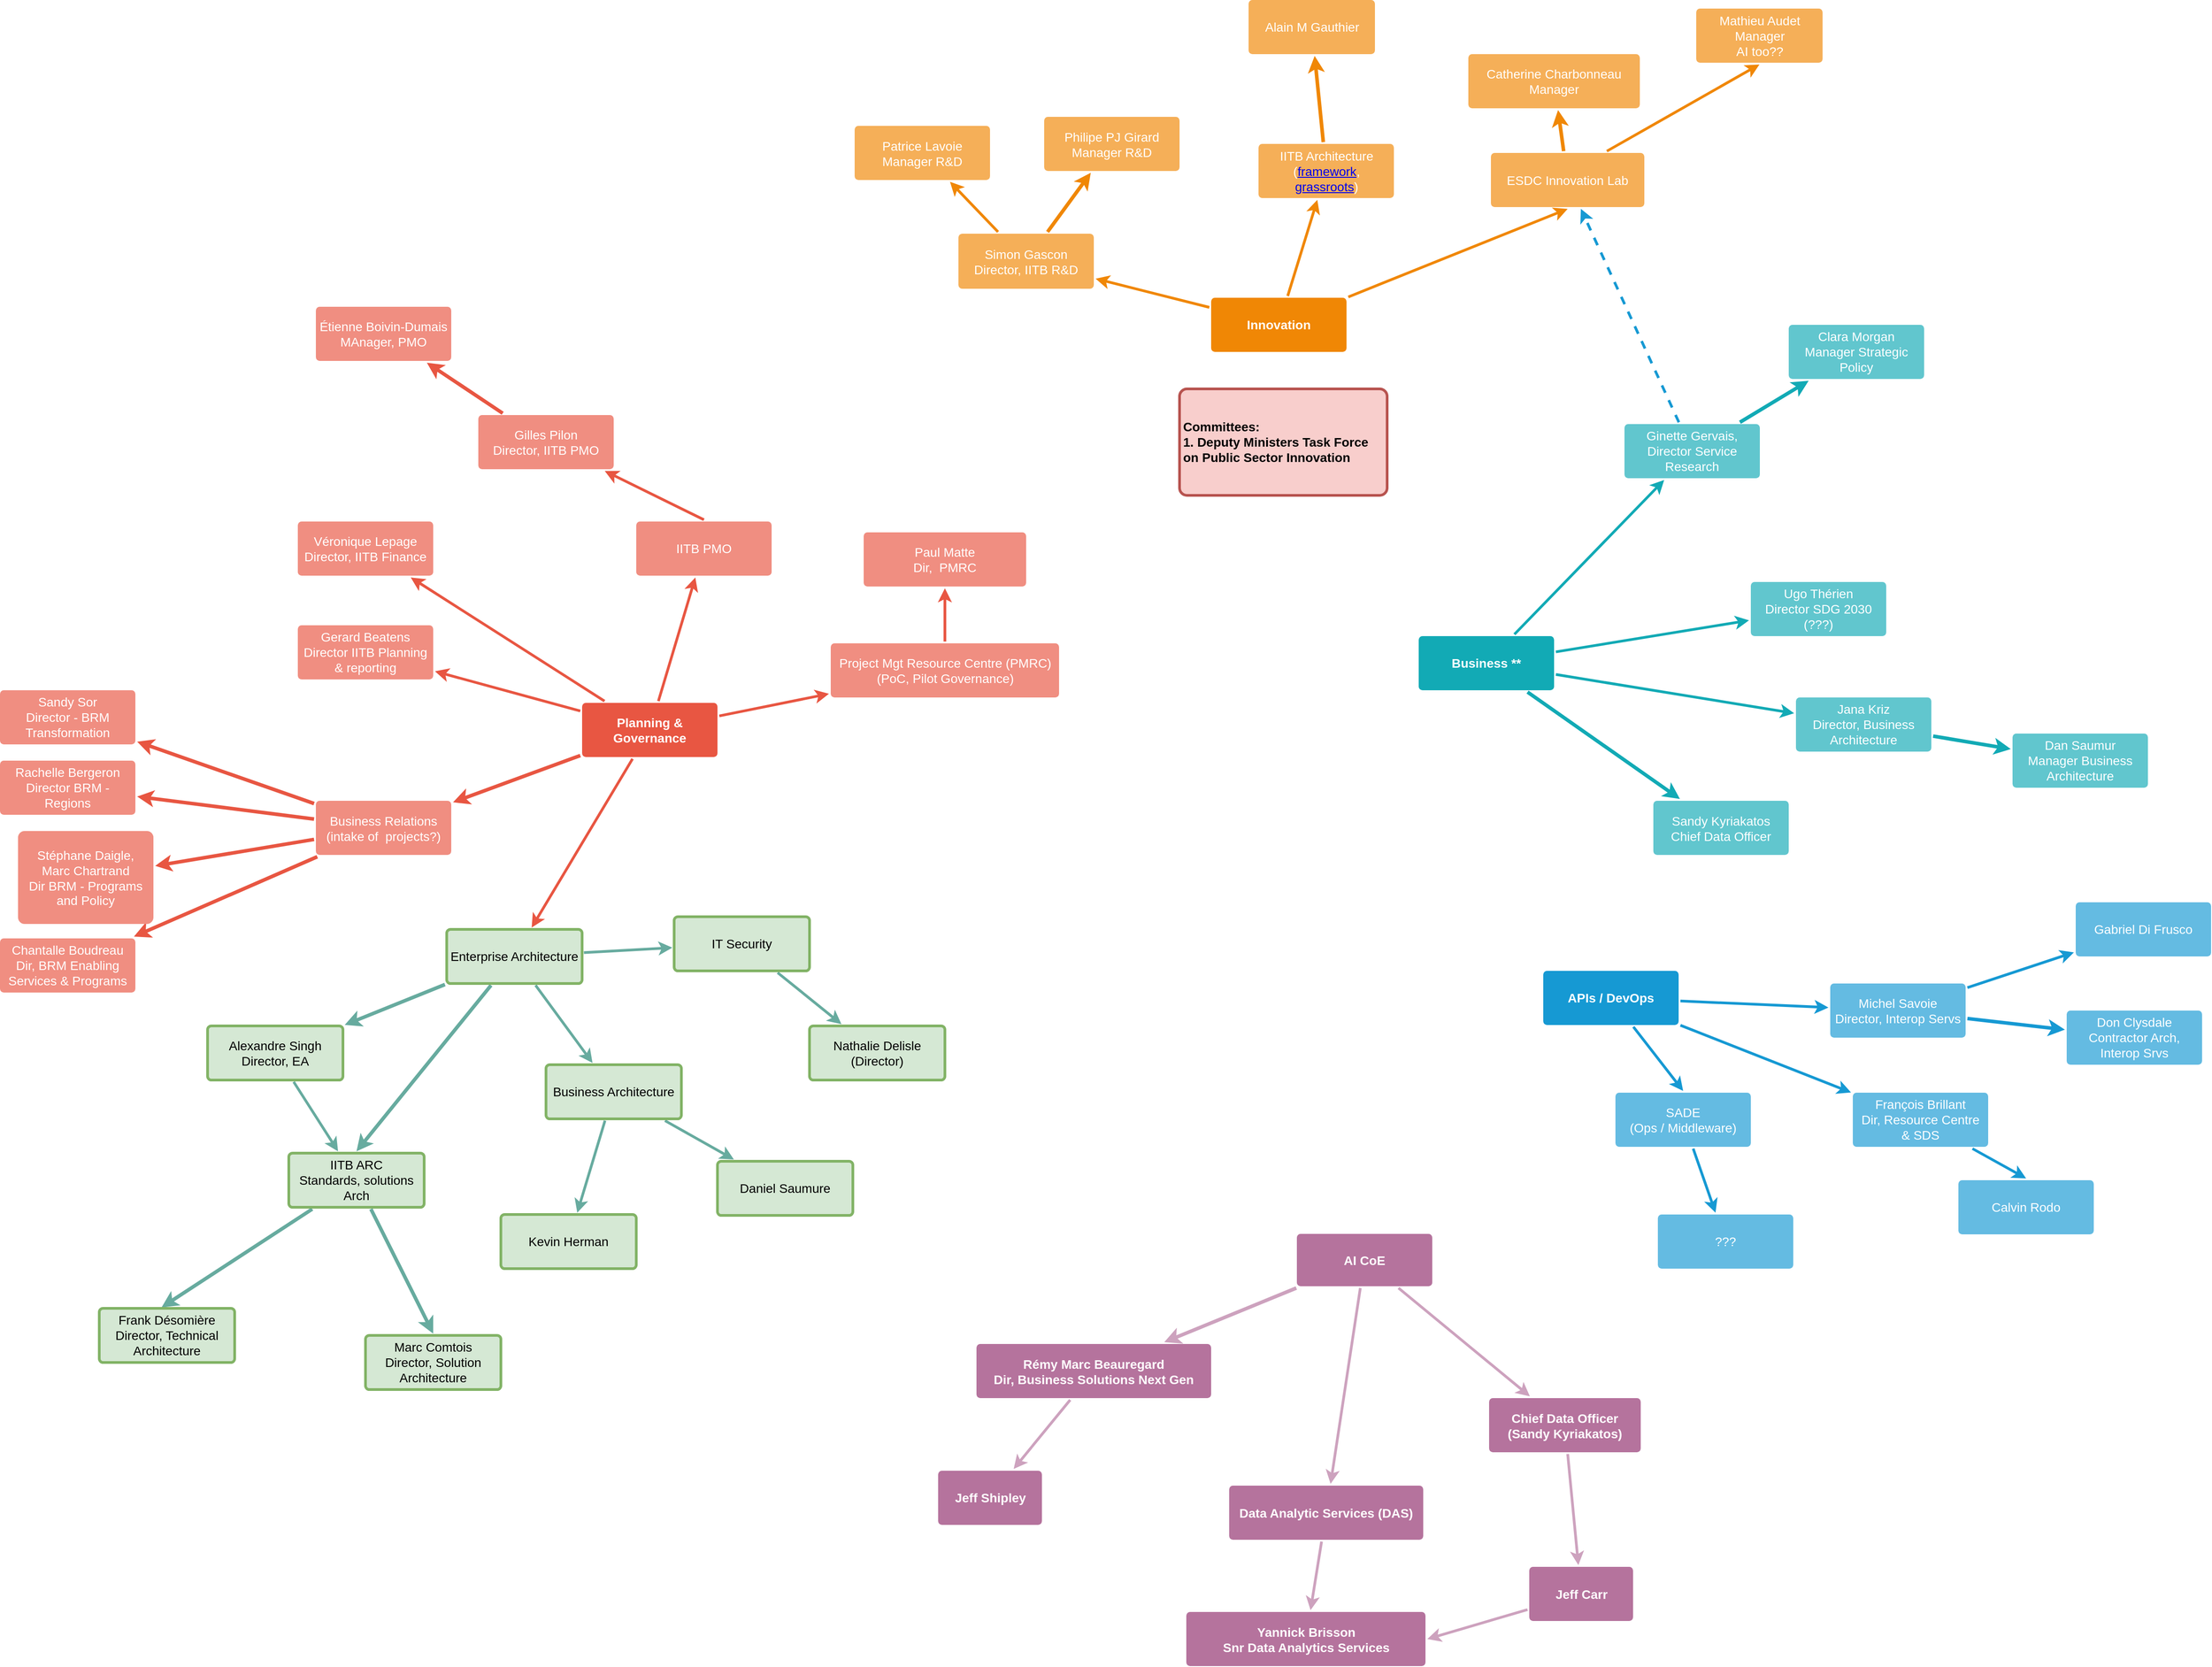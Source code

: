 <mxfile version="10.8.1" type="github"><diagram id="6a731a19-8d31-9384-78a2-239565b7b9f0" name="Page-1"><mxGraphModel dx="3028" dy="1855" grid="1" gridSize="10" guides="1" tooltips="1" connect="1" arrows="1" fold="1" page="1" pageScale="1" pageWidth="1169" pageHeight="827" background="#ffffff" math="0" shadow="0"><root><mxCell id="0"/><mxCell id="1" parent="0"/><mxCell id="1750" value="" style="edgeStyle=none;rounded=1;jumpStyle=none;html=1;shadow=0;labelBackgroundColor=none;startArrow=none;startFill=0;jettySize=auto;orthogonalLoop=1;strokeColor=#E85642;strokeWidth=3;fontFamily=Helvetica;fontSize=14;fontColor=#FFFFFF;spacing=5;fontStyle=1;fillColor=#b0e3e6;exitX=0.5;exitY=0;exitDx=0;exitDy=0;" parent="1" source="Ywu22HkFD4KO8fhUVPIa-1791" target="1756" edge="1"><mxGeometry relative="1" as="geometry"/></mxCell><mxCell id="1751" value="" style="edgeStyle=none;rounded=1;jumpStyle=none;html=1;shadow=0;labelBackgroundColor=none;startArrow=none;startFill=0;jettySize=auto;orthogonalLoop=1;strokeColor=#E85642;strokeWidth=3;fontFamily=Helvetica;fontSize=14;fontColor=#FFFFFF;spacing=5;fontStyle=1;fillColor=#b0e3e6;" parent="1" source="1753" target="1755" edge="1"><mxGeometry relative="1" as="geometry"/></mxCell><mxCell id="1752" value="" style="edgeStyle=none;rounded=1;jumpStyle=none;html=1;shadow=0;labelBackgroundColor=none;startArrow=none;startFill=0;jettySize=auto;orthogonalLoop=1;strokeColor=#E85642;strokeWidth=3;fontFamily=Helvetica;fontSize=14;fontColor=#FFFFFF;spacing=5;fontStyle=1;fillColor=#b0e3e6;" parent="1" source="1753" target="1754" edge="1"><mxGeometry relative="1" as="geometry"/></mxCell><mxCell id="_2URDtE2GPWW0D5AAKXx-1793" style="edgeStyle=none;rounded=0;orthogonalLoop=1;jettySize=auto;html=1;strokeColor=#67AB9F;strokeWidth=4;entryX=0.5;entryY=0;entryDx=0;entryDy=0;" parent="1" source="L5cFKykxqs6UgJR6FkI_-1779" target="_2URDtE2GPWW0D5AAKXx-1791" edge="1"><mxGeometry relative="1" as="geometry"><mxPoint x="134.788" y="585.5" as="targetPoint"/></mxGeometry></mxCell><mxCell id="_2URDtE2GPWW0D5AAKXx-1811" style="edgeStyle=none;rounded=0;orthogonalLoop=1;jettySize=auto;html=1;strokeColor=#E85642;strokeWidth=4;" parent="1" source="1753" target="_2URDtE2GPWW0D5AAKXx-1810" edge="1"><mxGeometry relative="1" as="geometry"/></mxCell><mxCell id="Ywu22HkFD4KO8fhUVPIa-1795" style="edgeStyle=none;rounded=0;orthogonalLoop=1;jettySize=auto;html=1;strokeColor=#E85642;strokeWidth=3;" parent="1" source="1753" target="Ywu22HkFD4KO8fhUVPIa-1794" edge="1"><mxGeometry relative="1" as="geometry"/></mxCell><mxCell id="L5cFKykxqs6UgJR6FkI_-1780" style="rounded=0;orthogonalLoop=1;jettySize=auto;html=1;strokeWidth=3;strokeColor=#E85642;" parent="1" source="1753" target="L5cFKykxqs6UgJR6FkI_-1779" edge="1"><mxGeometry relative="1" as="geometry"/></mxCell><mxCell id="1753" value="Planning &amp;amp; Governance" style="rounded=1;whiteSpace=wrap;html=1;shadow=0;labelBackgroundColor=none;strokeColor=none;strokeWidth=3;fillColor=#e85642;fontFamily=Helvetica;fontSize=14;fontColor=#FFFFFF;align=center;spacing=5;fontStyle=1;arcSize=7;perimeterSpacing=2;" parent="1" vertex="1"><mxGeometry x="-155" y="499" width="150" height="60" as="geometry"/></mxCell><mxCell id="1754" value="&lt;div&gt;Gerard Beatens&lt;/div&gt;&lt;div&gt;Director IITB Planning &amp;amp; reporting&lt;br&gt;&lt;/div&gt;" style="rounded=1;whiteSpace=wrap;html=1;shadow=0;labelBackgroundColor=none;strokeColor=none;strokeWidth=3;fillColor=#f08e81;fontFamily=Helvetica;fontSize=14;fontColor=#FFFFFF;align=center;spacing=5;fontStyle=0;arcSize=7;perimeterSpacing=2;" parent="1" vertex="1"><mxGeometry x="-470" y="413" width="150" height="60" as="geometry"/></mxCell><mxCell id="1755" value="&lt;div&gt;Véronique Lepage&lt;/div&gt;&lt;div&gt;Director, IITB Finance&lt;br&gt;&lt;/div&gt;" style="rounded=1;whiteSpace=wrap;html=1;shadow=0;labelBackgroundColor=none;strokeColor=none;strokeWidth=3;fillColor=#f08e81;fontFamily=Helvetica;fontSize=14;fontColor=#FFFFFF;align=center;spacing=5;fontStyle=0;arcSize=7;perimeterSpacing=2;" parent="1" vertex="1"><mxGeometry x="-470" y="298" width="150" height="60" as="geometry"/></mxCell><mxCell id="_2URDtE2GPWW0D5AAKXx-1803" style="edgeStyle=none;rounded=0;orthogonalLoop=1;jettySize=auto;html=1;strokeColor=#E85642;strokeWidth=4;" parent="1" source="1756" target="_2URDtE2GPWW0D5AAKXx-1802" edge="1"><mxGeometry relative="1" as="geometry"/></mxCell><mxCell id="1756" value="&lt;div&gt;Gilles Pilon&lt;/div&gt;&lt;div&gt;Director, IITB PMO&lt;br&gt;&lt;/div&gt;" style="rounded=1;whiteSpace=wrap;html=1;shadow=0;labelBackgroundColor=none;strokeColor=none;strokeWidth=3;fillColor=#f08e81;fontFamily=Helvetica;fontSize=14;fontColor=#FFFFFF;align=center;spacing=5;fontStyle=0;arcSize=7;perimeterSpacing=2;" parent="1" vertex="1"><mxGeometry x="-270" y="180" width="150" height="60" as="geometry"/></mxCell><mxCell id="1757" value="" style="edgeStyle=none;rounded=0;jumpStyle=none;html=1;shadow=0;labelBackgroundColor=none;startArrow=none;startFill=0;endArrow=classic;endFill=1;jettySize=auto;orthogonalLoop=1;strokeColor=#1699D3;strokeWidth=3;fontFamily=Helvetica;fontSize=14;fontColor=#FFFFFF;spacing=5;" parent="1" source="1760" target="1763" edge="1"><mxGeometry relative="1" as="geometry"/></mxCell><mxCell id="Ywu22HkFD4KO8fhUVPIa-1804" style="edgeStyle=none;rounded=0;orthogonalLoop=1;jettySize=auto;html=1;strokeColor=#1699D3;strokeWidth=3;" parent="1" source="1760" target="Ywu22HkFD4KO8fhUVPIa-1801" edge="1"><mxGeometry relative="1" as="geometry"/></mxCell><mxCell id="Ywu22HkFD4KO8fhUVPIa-1810" style="edgeStyle=none;rounded=0;orthogonalLoop=1;jettySize=auto;html=1;entryX=0.5;entryY=0;entryDx=0;entryDy=0;strokeColor=#1699D3;strokeWidth=3;" parent="1" source="1760" target="Ywu22HkFD4KO8fhUVPIa-1808" edge="1"><mxGeometry relative="1" as="geometry"/></mxCell><mxCell id="1760" value="APIs / DevOps" style="rounded=1;whiteSpace=wrap;html=1;shadow=0;labelBackgroundColor=none;strokeColor=none;strokeWidth=3;fillColor=#1699d3;fontFamily=Helvetica;fontSize=14;fontColor=#FFFFFF;align=center;spacing=5;fontStyle=1;arcSize=7;perimeterSpacing=2;" parent="1" vertex="1"><mxGeometry x="910" y="796" width="150" height="60" as="geometry"/></mxCell><mxCell id="_2URDtE2GPWW0D5AAKXx-1805" style="edgeStyle=none;rounded=0;orthogonalLoop=1;jettySize=auto;html=1;strokeColor=#1699D3;strokeWidth=4;" parent="1" source="1763" target="_2URDtE2GPWW0D5AAKXx-1804" edge="1"><mxGeometry relative="1" as="geometry"/></mxCell><mxCell id="I-2qP1F_82-9WxIjoTik-1785" style="edgeStyle=none;rounded=0;orthogonalLoop=1;jettySize=auto;html=1;strokeColor=#1699D3;strokeWidth=3;" parent="1" source="1763" target="I-2qP1F_82-9WxIjoTik-1784" edge="1"><mxGeometry relative="1" as="geometry"/></mxCell><mxCell id="1763" value="&lt;div&gt;Michel Savoie&lt;/div&gt;&lt;div&gt;Director, Interop Servs&lt;br&gt;&lt;/div&gt;" style="rounded=1;whiteSpace=wrap;html=1;shadow=0;labelBackgroundColor=none;strokeColor=none;strokeWidth=3;fillColor=#64bbe2;fontFamily=Helvetica;fontSize=14;fontColor=#FFFFFF;align=center;spacing=5;arcSize=7;perimeterSpacing=2;" parent="1" vertex="1"><mxGeometry x="1228" y="810" width="150" height="60" as="geometry"/></mxCell><mxCell id="1764" value="Innovation" style="rounded=1;whiteSpace=wrap;html=1;shadow=0;labelBackgroundColor=none;strokeColor=none;strokeWidth=3;fillColor=#F08705;fontFamily=Helvetica;fontSize=14;fontColor=#FFFFFF;align=center;spacing=5;fontStyle=1;arcSize=7;perimeterSpacing=2;" parent="1" vertex="1"><mxGeometry x="542" y="50" width="150" height="60" as="geometry"/></mxCell><mxCell id="_2URDtE2GPWW0D5AAKXx-1790" style="edgeStyle=none;rounded=0;orthogonalLoop=1;jettySize=auto;html=1;strokeColor=#f08705;strokeWidth=4;" parent="1" source="1765" target="_2URDtE2GPWW0D5AAKXx-1789" edge="1"><mxGeometry relative="1" as="geometry"/></mxCell><mxCell id="1765" value="&lt;div&gt;IITB Architecture&lt;/div&gt;&lt;div&gt;(&lt;a href=&quot;http://dialogue/grp/TAWS-ATST/Strategy and Asset Managment Services/Projects/Innovation/Innovation-Creating the Climate v14.pptx&quot;&gt;framework&lt;/a&gt;, &lt;a href=&quot;http://dialogue/grp/TAWS-ATST/Strategy and Asset Managment Services/Projects/Innovation/Grass root innovation program.pptx&quot;&gt;grassroots&lt;/a&gt;)&lt;br&gt;&lt;/div&gt;" style="rounded=1;whiteSpace=wrap;html=1;shadow=0;labelBackgroundColor=none;strokeColor=none;strokeWidth=3;fillColor=#f5af58;fontFamily=Helvetica;fontSize=14;fontColor=#FFFFFF;align=center;spacing=5;arcSize=7;perimeterSpacing=2;" parent="1" vertex="1"><mxGeometry x="594.5" y="-120.5" width="150" height="60" as="geometry"/></mxCell><mxCell id="1766" value="" style="edgeStyle=none;rounded=0;jumpStyle=none;html=1;shadow=0;labelBackgroundColor=none;startArrow=none;startFill=0;endArrow=classic;endFill=1;jettySize=auto;orthogonalLoop=1;strokeColor=#F08705;strokeWidth=3;fontFamily=Helvetica;fontSize=14;fontColor=#FFFFFF;spacing=5;" parent="1" source="1764" target="1765" edge="1"><mxGeometry relative="1" as="geometry"/></mxCell><mxCell id="1767" value="&lt;div&gt;Catherine Charbonneau&lt;/div&gt;&lt;div&gt;Manager&lt;br&gt;&lt;/div&gt;" style="rounded=1;whiteSpace=wrap;html=1;shadow=0;labelBackgroundColor=none;strokeColor=none;strokeWidth=3;fillColor=#f5af58;fontFamily=Helvetica;fontSize=14;fontColor=#FFFFFF;align=center;spacing=5;arcSize=7;perimeterSpacing=2;" parent="1" vertex="1"><mxGeometry x="827" y="-220" width="190" height="60" as="geometry"/></mxCell><mxCell id="1768" value="" style="edgeStyle=none;rounded=0;jumpStyle=none;html=1;shadow=0;labelBackgroundColor=none;startArrow=none;startFill=0;endArrow=classic;endFill=1;jettySize=auto;orthogonalLoop=1;strokeColor=#F08705;strokeWidth=3;fontFamily=Helvetica;fontSize=14;fontColor=#FFFFFF;spacing=5;entryX=0.5;entryY=1;entryDx=0;entryDy=0;" parent="1" source="1764" target="_2URDtE2GPWW0D5AAKXx-1787" edge="1"><mxGeometry relative="1" as="geometry"/></mxCell><mxCell id="_2URDtE2GPWW0D5AAKXx-1783" style="rounded=0;orthogonalLoop=1;jettySize=auto;html=1;fillColor=#ffe6cc;strokeColor=#f08705;strokeWidth=3;" parent="1" source="1769" target="_2URDtE2GPWW0D5AAKXx-1780" edge="1"><mxGeometry relative="1" as="geometry"/></mxCell><mxCell id="_2URDtE2GPWW0D5AAKXx-1784" value="" style="rounded=0;orthogonalLoop=1;jettySize=auto;html=1;strokeWidth=4;strokeColor=#f08705;" parent="1" source="1769" target="_2URDtE2GPWW0D5AAKXx-1781" edge="1"><mxGeometry relative="1" as="geometry"/></mxCell><mxCell id="1769" value="&lt;div&gt;Simon Gascon&lt;/div&gt;&lt;div&gt;Director, IITB R&amp;amp;D&lt;br&gt;&lt;/div&gt;" style="rounded=1;whiteSpace=wrap;html=1;shadow=0;labelBackgroundColor=none;strokeColor=none;strokeWidth=3;fillColor=#f5af58;fontFamily=Helvetica;fontSize=14;fontColor=#FFFFFF;align=center;spacing=5;arcSize=7;perimeterSpacing=2;" parent="1" vertex="1"><mxGeometry x="262" y="-21" width="150" height="61" as="geometry"/></mxCell><mxCell id="1770" value="" style="edgeStyle=none;rounded=0;jumpStyle=none;html=1;shadow=0;labelBackgroundColor=none;startArrow=none;startFill=0;endArrow=classic;endFill=1;jettySize=auto;orthogonalLoop=1;strokeColor=#F08705;strokeWidth=3;fontFamily=Helvetica;fontSize=14;fontColor=#FFFFFF;spacing=5;" parent="1" source="1764" target="1769" edge="1"><mxGeometry relative="1" as="geometry"/></mxCell><mxCell id="_2URDtE2GPWW0D5AAKXx-1809" style="edgeStyle=none;rounded=0;orthogonalLoop=1;jettySize=auto;html=1;strokeColor=#12AAB5;strokeWidth=4;" parent="1" source="1771" target="_2URDtE2GPWW0D5AAKXx-1808" edge="1"><mxGeometry relative="1" as="geometry"/></mxCell><mxCell id="1771" value="Business **" style="rounded=1;whiteSpace=wrap;html=1;shadow=0;labelBackgroundColor=none;strokeColor=none;strokeWidth=3;fillColor=#12aab5;fontFamily=Helvetica;fontSize=14;fontColor=#FFFFFF;align=center;spacing=5;fontStyle=1;arcSize=7;perimeterSpacing=2;" parent="1" vertex="1"><mxGeometry x="772" y="425.0" width="150" height="60" as="geometry"/></mxCell><mxCell id="_2URDtE2GPWW0D5AAKXx-1800" style="edgeStyle=none;rounded=0;orthogonalLoop=1;jettySize=auto;html=1;strokeColor=#12AAB5;strokeWidth=4;" parent="1" source="1774" target="_2URDtE2GPWW0D5AAKXx-1799" edge="1"><mxGeometry relative="1" as="geometry"/></mxCell><mxCell id="1774" value="&lt;div&gt;Jana Kriz&lt;/div&gt;&lt;div&gt;Director, Business Architecture&lt;br&gt;&lt;/div&gt;" style="rounded=1;whiteSpace=wrap;html=1;shadow=0;labelBackgroundColor=none;strokeColor=none;strokeWidth=3;fillColor=#61c6ce;fontFamily=Helvetica;fontSize=14;fontColor=#FFFFFF;align=center;spacing=5;fontStyle=0;arcSize=7;perimeterSpacing=2;" parent="1" vertex="1"><mxGeometry x="1190" y="493" width="150" height="60" as="geometry"/></mxCell><mxCell id="1775" value="" style="edgeStyle=none;rounded=1;jumpStyle=none;html=1;shadow=0;labelBackgroundColor=none;startArrow=none;startFill=0;jettySize=auto;orthogonalLoop=1;strokeColor=#12AAB5;strokeWidth=3;fontFamily=Helvetica;fontSize=14;fontColor=#FFFFFF;spacing=5;fontStyle=1;fillColor=#b0e3e6;" parent="1" source="1771" target="1774" edge="1"><mxGeometry relative="1" as="geometry"/></mxCell><mxCell id="_2URDtE2GPWW0D5AAKXx-1807" style="edgeStyle=none;rounded=0;orthogonalLoop=1;jettySize=auto;html=1;strokeColor=#12AAB5;strokeWidth=4;" parent="1" source="1776" target="_2URDtE2GPWW0D5AAKXx-1806" edge="1"><mxGeometry relative="1" as="geometry"><mxPoint x="1501.667" y="341.667" as="targetPoint"/></mxGeometry></mxCell><mxCell id="I-2qP1F_82-9WxIjoTik-1786" style="edgeStyle=none;rounded=0;orthogonalLoop=1;jettySize=auto;html=1;strokeColor=#1699D3;strokeWidth=3;dashed=1;" parent="1" source="1776" target="_2URDtE2GPWW0D5AAKXx-1787" edge="1"><mxGeometry relative="1" as="geometry"/></mxCell><mxCell id="1776" value="Ginette Gervais, Director Service Research" style="rounded=1;whiteSpace=wrap;html=1;shadow=0;labelBackgroundColor=none;strokeColor=none;strokeWidth=3;fillColor=#61c6ce;fontFamily=Helvetica;fontSize=14;fontColor=#FFFFFF;align=center;spacing=5;fontStyle=0;arcSize=7;perimeterSpacing=2;" parent="1" vertex="1"><mxGeometry x="1000" y="190" width="150" height="60" as="geometry"/></mxCell><mxCell id="1777" value="" style="edgeStyle=none;rounded=1;jumpStyle=none;html=1;shadow=0;labelBackgroundColor=none;startArrow=none;startFill=0;jettySize=auto;orthogonalLoop=1;strokeColor=#12AAB5;strokeWidth=3;fontFamily=Helvetica;fontSize=14;fontColor=#FFFFFF;spacing=5;fontStyle=1;fillColor=#b0e3e6;" parent="1" source="1771" target="1776" edge="1"><mxGeometry relative="1" as="geometry"/></mxCell><mxCell id="1778" value="&lt;div&gt;Ugo Thérien&lt;/div&gt;&lt;div&gt;Director SDG 2030 (???)&lt;br&gt;&lt;/div&gt;" style="rounded=1;whiteSpace=wrap;html=1;shadow=0;labelBackgroundColor=none;strokeColor=none;strokeWidth=3;fillColor=#61c6ce;fontFamily=Helvetica;fontSize=14;fontColor=#FFFFFF;align=center;spacing=5;fontStyle=0;arcSize=7;perimeterSpacing=2;" parent="1" vertex="1"><mxGeometry x="1140" y="365" width="150" height="60" as="geometry"/></mxCell><mxCell id="1779" value="" style="edgeStyle=none;rounded=1;jumpStyle=none;html=1;shadow=0;labelBackgroundColor=none;startArrow=none;startFill=0;jettySize=auto;orthogonalLoop=1;strokeColor=#12AAB5;strokeWidth=3;fontFamily=Helvetica;fontSize=14;fontColor=#FFFFFF;spacing=5;fontStyle=1;fillColor=#b0e3e6;" parent="1" source="1771" target="1778" edge="1"><mxGeometry relative="1" as="geometry"/></mxCell><mxCell id="_2URDtE2GPWW0D5AAKXx-1780" value="&lt;div&gt;Patrice Lavoie&lt;/div&gt;&lt;div&gt;Manager R&amp;amp;D&lt;br&gt;&lt;/div&gt;" style="rounded=1;whiteSpace=wrap;html=1;shadow=0;labelBackgroundColor=none;strokeColor=none;strokeWidth=3;fillColor=#f5af58;fontFamily=Helvetica;fontSize=14;fontColor=#FFFFFF;align=center;spacing=5;arcSize=7;perimeterSpacing=2;" parent="1" vertex="1"><mxGeometry x="147" y="-140.5" width="150" height="60" as="geometry"/></mxCell><mxCell id="_2URDtE2GPWW0D5AAKXx-1781" value="&lt;div&gt;Philipe PJ Girard&lt;/div&gt;&lt;div&gt;Manager R&amp;amp;D&lt;br&gt;&lt;/div&gt;" style="rounded=1;whiteSpace=wrap;html=1;shadow=0;labelBackgroundColor=none;strokeColor=none;strokeWidth=3;fillColor=#f5af58;fontFamily=Helvetica;fontSize=14;fontColor=#FFFFFF;align=center;spacing=5;arcSize=7;perimeterSpacing=2;" parent="1" vertex="1"><mxGeometry x="357" y="-150.5" width="150" height="60" as="geometry"/></mxCell><mxCell id="_2URDtE2GPWW0D5AAKXx-1785" value="&lt;div&gt;Mathieu Audet&lt;/div&gt;&lt;div&gt;Manager&lt;/div&gt;&lt;div&gt;AI too??&lt;br&gt;&lt;/div&gt;" style="rounded=1;whiteSpace=wrap;html=1;shadow=0;labelBackgroundColor=none;strokeColor=none;strokeWidth=3;fillColor=#f5af58;fontFamily=Helvetica;fontSize=14;fontColor=#FFFFFF;align=center;spacing=5;arcSize=7;perimeterSpacing=2;" parent="1" vertex="1"><mxGeometry x="1079.5" y="-270.5" width="140" height="60" as="geometry"/></mxCell><mxCell id="_2URDtE2GPWW0D5AAKXx-1786" value="" style="edgeStyle=none;rounded=0;jumpStyle=none;html=1;shadow=0;labelBackgroundColor=none;startArrow=none;startFill=0;endArrow=classic;endFill=1;jettySize=auto;orthogonalLoop=1;strokeColor=#F08705;strokeWidth=3;fontFamily=Helvetica;fontSize=14;fontColor=#FFFFFF;spacing=5;entryX=0.5;entryY=1;entryDx=0;entryDy=0;exitX=0.75;exitY=0;exitDx=0;exitDy=0;" parent="1" source="_2URDtE2GPWW0D5AAKXx-1787" target="_2URDtE2GPWW0D5AAKXx-1785" edge="1"><mxGeometry relative="1" as="geometry"><mxPoint x="732.249" y="48" as="sourcePoint"/><mxPoint x="756.751" y="-28.5" as="targetPoint"/></mxGeometry></mxCell><mxCell id="_2URDtE2GPWW0D5AAKXx-1788" style="edgeStyle=none;rounded=0;orthogonalLoop=1;jettySize=auto;html=1;strokeColor=#f08705;strokeWidth=4;" parent="1" source="_2URDtE2GPWW0D5AAKXx-1787" target="1767" edge="1"><mxGeometry relative="1" as="geometry"/></mxCell><mxCell id="_2URDtE2GPWW0D5AAKXx-1787" value="ESDC Innovation Lab" style="rounded=1;whiteSpace=wrap;html=1;shadow=0;labelBackgroundColor=none;strokeColor=none;strokeWidth=3;fillColor=#f5af58;fontFamily=Helvetica;fontSize=14;fontColor=#FFFFFF;align=center;spacing=5;arcSize=7;perimeterSpacing=2;" parent="1" vertex="1"><mxGeometry x="852" y="-110.5" width="170" height="60" as="geometry"/></mxCell><mxCell id="_2URDtE2GPWW0D5AAKXx-1789" value="Alain M Gauthier" style="rounded=1;whiteSpace=wrap;html=1;shadow=0;labelBackgroundColor=none;strokeColor=none;strokeWidth=3;fillColor=#f5af58;fontFamily=Helvetica;fontSize=14;fontColor=#FFFFFF;align=center;spacing=5;arcSize=7;perimeterSpacing=2;" parent="1" vertex="1"><mxGeometry x="583.5" y="-280" width="140" height="60" as="geometry"/></mxCell><mxCell id="_2URDtE2GPWW0D5AAKXx-1794" style="edgeStyle=none;rounded=0;orthogonalLoop=1;jettySize=auto;html=1;entryX=0.461;entryY=0.016;entryDx=0;entryDy=0;entryPerimeter=0;strokeColor=#67AB9F;strokeWidth=4;" parent="1" source="_2URDtE2GPWW0D5AAKXx-1791" target="_2URDtE2GPWW0D5AAKXx-1792" edge="1"><mxGeometry relative="1" as="geometry"><mxPoint x="104.886" y="649.5" as="sourcePoint"/></mxGeometry></mxCell><mxCell id="_2URDtE2GPWW0D5AAKXx-1796" style="edgeStyle=none;rounded=0;orthogonalLoop=1;jettySize=auto;html=1;entryX=0.5;entryY=0;entryDx=0;entryDy=0;strokeColor=#67AB9F;strokeWidth=4;" parent="1" source="_2URDtE2GPWW0D5AAKXx-1791" target="_2URDtE2GPWW0D5AAKXx-1795" edge="1"><mxGeometry relative="1" as="geometry"/></mxCell><mxCell id="_2URDtE2GPWW0D5AAKXx-1798" style="edgeStyle=none;rounded=0;orthogonalLoop=1;jettySize=auto;html=1;strokeColor=#67AB9F;strokeWidth=4;" parent="1" source="L5cFKykxqs6UgJR6FkI_-1779" target="_2URDtE2GPWW0D5AAKXx-1797" edge="1"><mxGeometry relative="1" as="geometry"/></mxCell><mxCell id="_2URDtE2GPWW0D5AAKXx-1791" value="&lt;div&gt;IITB ARC&lt;/div&gt;&lt;div&gt;Standards, solutions Arch&lt;br&gt;&lt;/div&gt;" style="rounded=1;whiteSpace=wrap;html=1;shadow=0;labelBackgroundColor=none;strokeColor=#82b366;strokeWidth=3;fillColor=#d5e8d4;fontFamily=Helvetica;fontSize=14;align=center;spacing=5;fontStyle=0;arcSize=7;perimeterSpacing=2;" parent="1" vertex="1"><mxGeometry x="-480" y="998" width="150" height="60" as="geometry"/></mxCell><mxCell id="_2URDtE2GPWW0D5AAKXx-1792" value="&lt;div&gt;Frank Désomière&lt;/div&gt;&lt;div&gt;Director, Technical Architecture&lt;br&gt;&lt;/div&gt;" style="rounded=1;whiteSpace=wrap;html=1;shadow=0;labelBackgroundColor=none;strokeColor=#82b366;strokeWidth=3;fillColor=#d5e8d4;fontFamily=Helvetica;fontSize=14;align=center;spacing=5;fontStyle=0;arcSize=7;perimeterSpacing=2;" parent="1" vertex="1"><mxGeometry x="-690" y="1170" width="150" height="60" as="geometry"/></mxCell><mxCell id="_2URDtE2GPWW0D5AAKXx-1795" value="&lt;div&gt;Marc Comtois&lt;br&gt;&lt;/div&gt;&lt;div&gt;Director, Solution Architecture&lt;br&gt;&lt;/div&gt;" style="rounded=1;whiteSpace=wrap;html=1;shadow=0;labelBackgroundColor=none;strokeColor=#82b366;strokeWidth=3;fillColor=#d5e8d4;fontFamily=Helvetica;fontSize=14;align=center;spacing=5;fontStyle=0;arcSize=7;perimeterSpacing=2;" parent="1" vertex="1"><mxGeometry x="-395" y="1200" width="150" height="60" as="geometry"/></mxCell><mxCell id="L5cFKykxqs6UgJR6FkI_-1781" style="edgeStyle=none;rounded=0;orthogonalLoop=1;jettySize=auto;html=1;strokeColor=#67AB9F;strokeWidth=3;" parent="1" source="_2URDtE2GPWW0D5AAKXx-1797" target="_2URDtE2GPWW0D5AAKXx-1791" edge="1"><mxGeometry relative="1" as="geometry"/></mxCell><mxCell id="_2URDtE2GPWW0D5AAKXx-1797" value="&lt;div&gt;Alexandre Singh&lt;/div&gt;&lt;div&gt;Director, EA&lt;br&gt;&lt;/div&gt;" style="rounded=1;whiteSpace=wrap;html=1;shadow=0;labelBackgroundColor=none;strokeColor=#82b366;strokeWidth=3;fillColor=#d5e8d4;fontFamily=Helvetica;fontSize=14;align=center;spacing=5;fontStyle=0;arcSize=7;perimeterSpacing=2;" parent="1" vertex="1"><mxGeometry x="-570" y="857" width="150" height="60" as="geometry"/></mxCell><mxCell id="_2URDtE2GPWW0D5AAKXx-1799" value="&lt;div&gt;Dan Saumur&lt;br&gt;&lt;/div&gt;&lt;div&gt;Manager Business Architecture&lt;br&gt;&lt;/div&gt;" style="rounded=1;whiteSpace=wrap;html=1;shadow=0;labelBackgroundColor=none;strokeColor=none;strokeWidth=3;fillColor=#61c6ce;fontFamily=Helvetica;fontSize=14;fontColor=#FFFFFF;align=center;spacing=5;fontStyle=0;arcSize=7;perimeterSpacing=2;" parent="1" vertex="1"><mxGeometry x="1430" y="533" width="150" height="60" as="geometry"/></mxCell><mxCell id="_2URDtE2GPWW0D5AAKXx-1802" value="&lt;div&gt;Étienne Boivin-Dumais&lt;/div&gt;&lt;div&gt;MAnager, PMO&lt;br&gt;&lt;/div&gt;" style="rounded=1;whiteSpace=wrap;html=1;shadow=0;labelBackgroundColor=none;strokeColor=none;strokeWidth=3;fillColor=#f08e81;fontFamily=Helvetica;fontSize=14;fontColor=#FFFFFF;align=center;spacing=5;fontStyle=0;arcSize=7;perimeterSpacing=2;" parent="1" vertex="1"><mxGeometry x="-450" y="60" width="150" height="60" as="geometry"/></mxCell><mxCell id="_2URDtE2GPWW0D5AAKXx-1804" value="&lt;div&gt;Don Clysdale&lt;/div&gt;&lt;div&gt;Contractor Arch, Interop Srvs&lt;br&gt;&lt;/div&gt;" style="rounded=1;whiteSpace=wrap;html=1;shadow=0;labelBackgroundColor=none;strokeColor=none;strokeWidth=3;fillColor=#64bbe2;fontFamily=Helvetica;fontSize=14;fontColor=#FFFFFF;align=center;spacing=5;arcSize=7;perimeterSpacing=2;" parent="1" vertex="1"><mxGeometry x="1490" y="840" width="150" height="60" as="geometry"/></mxCell><mxCell id="_2URDtE2GPWW0D5AAKXx-1806" value="&lt;div&gt;Clara Morgan&lt;/div&gt;&lt;div&gt;Manager Strategic Policy&lt;br&gt;&lt;/div&gt;" style="rounded=1;whiteSpace=wrap;html=1;shadow=0;labelBackgroundColor=none;strokeColor=none;strokeWidth=3;fillColor=#61c6ce;fontFamily=Helvetica;fontSize=14;fontColor=#FFFFFF;align=center;spacing=5;fontStyle=0;arcSize=7;perimeterSpacing=2;" parent="1" vertex="1"><mxGeometry x="1182" y="80" width="150" height="60" as="geometry"/></mxCell><mxCell id="_2URDtE2GPWW0D5AAKXx-1808" value="&lt;div&gt;Sandy Kyriakatos&lt;/div&gt;&lt;div&gt;Chief Data Officer&lt;br&gt;&lt;/div&gt;" style="rounded=1;whiteSpace=wrap;html=1;shadow=0;labelBackgroundColor=none;strokeColor=none;strokeWidth=3;fillColor=#61c6ce;fontFamily=Helvetica;fontSize=14;fontColor=#FFFFFF;align=center;spacing=5;fontStyle=0;arcSize=7;perimeterSpacing=2;" parent="1" vertex="1"><mxGeometry x="1032" y="607.5" width="150" height="60" as="geometry"/></mxCell><mxCell id="_2URDtE2GPWW0D5AAKXx-1813" style="edgeStyle=none;rounded=0;orthogonalLoop=1;jettySize=auto;html=1;strokeColor=#E85642;strokeWidth=4;" parent="1" source="_2URDtE2GPWW0D5AAKXx-1810" target="_2URDtE2GPWW0D5AAKXx-1812" edge="1"><mxGeometry relative="1" as="geometry"/></mxCell><mxCell id="_2URDtE2GPWW0D5AAKXx-1815" style="edgeStyle=none;rounded=0;orthogonalLoop=1;jettySize=auto;html=1;strokeColor=#E85642;strokeWidth=4;" parent="1" source="_2URDtE2GPWW0D5AAKXx-1810" target="_2URDtE2GPWW0D5AAKXx-1814" edge="1"><mxGeometry relative="1" as="geometry"/></mxCell><mxCell id="_2URDtE2GPWW0D5AAKXx-1817" style="edgeStyle=none;rounded=0;orthogonalLoop=1;jettySize=auto;html=1;strokeColor=#E85642;strokeWidth=4;" parent="1" source="_2URDtE2GPWW0D5AAKXx-1810" target="_2URDtE2GPWW0D5AAKXx-1816" edge="1"><mxGeometry relative="1" as="geometry"/></mxCell><mxCell id="_2URDtE2GPWW0D5AAKXx-1819" style="edgeStyle=none;rounded=0;orthogonalLoop=1;jettySize=auto;html=1;strokeColor=#E85642;strokeWidth=4;" parent="1" source="_2URDtE2GPWW0D5AAKXx-1810" target="_2URDtE2GPWW0D5AAKXx-1818" edge="1"><mxGeometry relative="1" as="geometry"/></mxCell><mxCell id="_2URDtE2GPWW0D5AAKXx-1810" value="&lt;div&gt;Business Relations&lt;/div&gt;&lt;div&gt;(intake of&amp;nbsp; projects?)&lt;br&gt;&lt;/div&gt;" style="rounded=1;whiteSpace=wrap;html=1;shadow=0;labelBackgroundColor=none;strokeColor=none;strokeWidth=3;fillColor=#f08e81;fontFamily=Helvetica;fontSize=14;fontColor=#FFFFFF;align=center;spacing=5;fontStyle=0;arcSize=7;perimeterSpacing=2;" parent="1" vertex="1"><mxGeometry x="-450" y="607.5" width="150" height="60" as="geometry"/></mxCell><mxCell id="_2URDtE2GPWW0D5AAKXx-1812" value="&lt;div&gt;Sandy Sor&lt;/div&gt;&lt;div&gt;Director - BRM Transformation&lt;br&gt;&lt;/div&gt;" style="rounded=1;whiteSpace=wrap;html=1;shadow=0;labelBackgroundColor=none;strokeColor=none;strokeWidth=3;fillColor=#f08e81;fontFamily=Helvetica;fontSize=14;fontColor=#FFFFFF;align=center;spacing=5;fontStyle=0;arcSize=7;perimeterSpacing=2;" parent="1" vertex="1"><mxGeometry x="-800" y="485" width="150" height="60" as="geometry"/></mxCell><mxCell id="_2URDtE2GPWW0D5AAKXx-1814" value="&lt;div&gt;Rachelle Bergeron&lt;/div&gt;&lt;div&gt;Director BRM - Regions&lt;br&gt;&lt;/div&gt;" style="rounded=1;whiteSpace=wrap;html=1;shadow=0;labelBackgroundColor=none;strokeColor=none;strokeWidth=3;fillColor=#f08e81;fontFamily=Helvetica;fontSize=14;fontColor=#FFFFFF;align=center;spacing=5;fontStyle=0;arcSize=7;perimeterSpacing=2;" parent="1" vertex="1"><mxGeometry x="-800" y="563" width="150" height="60" as="geometry"/></mxCell><mxCell id="_2URDtE2GPWW0D5AAKXx-1816" value="&lt;div&gt;Stéphane Daigle, Marc Chartrand&lt;/div&gt;&lt;div&gt;Dir BRM - Programs and Policy&lt;br&gt;&lt;/div&gt;" style="rounded=1;whiteSpace=wrap;html=1;shadow=0;labelBackgroundColor=none;strokeColor=none;strokeWidth=3;fillColor=#f08e81;fontFamily=Helvetica;fontSize=14;fontColor=#FFFFFF;align=center;spacing=5;fontStyle=0;arcSize=7;perimeterSpacing=2;" parent="1" vertex="1"><mxGeometry x="-780" y="641" width="150" height="103" as="geometry"/></mxCell><mxCell id="_2URDtE2GPWW0D5AAKXx-1818" value="&lt;div&gt;Chantalle Boudreau&lt;/div&gt;&lt;div&gt;Dir, BRM Enabling Services &amp;amp; Programs&lt;br&gt;&lt;/div&gt;" style="rounded=1;whiteSpace=wrap;html=1;shadow=0;labelBackgroundColor=none;strokeColor=none;strokeWidth=3;fillColor=#f08e81;fontFamily=Helvetica;fontSize=14;fontColor=#FFFFFF;align=center;spacing=5;fontStyle=0;arcSize=7;perimeterSpacing=2;" parent="1" vertex="1"><mxGeometry x="-800" y="760" width="150" height="60" as="geometry"/></mxCell><mxCell id="_2URDtE2GPWW0D5AAKXx-1822" style="edgeStyle=none;rounded=0;orthogonalLoop=1;jettySize=auto;html=1;strokeColor=#CDA2BE;strokeWidth=4;" parent="1" source="_2URDtE2GPWW0D5AAKXx-1820" target="_2URDtE2GPWW0D5AAKXx-1821" edge="1"><mxGeometry relative="1" as="geometry"/></mxCell><mxCell id="Ywu22HkFD4KO8fhUVPIa-1780" style="rounded=0;orthogonalLoop=1;jettySize=auto;html=1;strokeColor=#CDA2BE;strokeWidth=3;" parent="1" source="_2URDtE2GPWW0D5AAKXx-1820" target="Ywu22HkFD4KO8fhUVPIa-1779" edge="1"><mxGeometry relative="1" as="geometry"><mxPoint x="907.982" y="1322" as="targetPoint"/></mxGeometry></mxCell><mxCell id="Ywu22HkFD4KO8fhUVPIa-1787" style="edgeStyle=none;rounded=0;orthogonalLoop=1;jettySize=auto;html=1;strokeColor=#CDA2BE;strokeWidth=3;" parent="1" source="_2URDtE2GPWW0D5AAKXx-1820" target="Ywu22HkFD4KO8fhUVPIa-1786" edge="1"><mxGeometry relative="1" as="geometry"/></mxCell><mxCell id="_2URDtE2GPWW0D5AAKXx-1820" value="AI CoE" style="rounded=1;whiteSpace=wrap;html=1;shadow=0;labelBackgroundColor=none;strokeColor=none;strokeWidth=3;fillColor=#B5739D;fontFamily=Helvetica;fontSize=14;fontColor=#FFFFFF;align=center;spacing=5;fontStyle=1;arcSize=7;perimeterSpacing=2;" parent="1" vertex="1"><mxGeometry x="637" y="1087.5" width="150" height="58" as="geometry"/></mxCell><mxCell id="Ywu22HkFD4KO8fhUVPIa-1784" style="edgeStyle=none;rounded=0;orthogonalLoop=1;jettySize=auto;html=1;strokeColor=#CDA2BE;strokeWidth=3;" parent="1" source="_2URDtE2GPWW0D5AAKXx-1821" target="Ywu22HkFD4KO8fhUVPIa-1783" edge="1"><mxGeometry relative="1" as="geometry"/></mxCell><mxCell id="_2URDtE2GPWW0D5AAKXx-1821" value="&lt;div&gt;Rémy Marc Beauregard&lt;/div&gt;&lt;div&gt;Dir, Business Solutions Next Gen&lt;br&gt;&lt;/div&gt;" style="rounded=1;whiteSpace=wrap;html=1;shadow=0;labelBackgroundColor=none;strokeColor=none;strokeWidth=3;fillColor=#B5739D;fontFamily=Helvetica;fontSize=14;fontColor=#FFFFFF;align=center;spacing=5;fontStyle=1;arcSize=7;perimeterSpacing=2;" parent="1" vertex="1"><mxGeometry x="282" y="1209.5" width="260" height="60" as="geometry"/></mxCell><mxCell id="L5cFKykxqs6UgJR6FkI_-1788" style="edgeStyle=none;rounded=0;orthogonalLoop=1;jettySize=auto;html=1;strokeColor=#CDA2BE;strokeWidth=3;" parent="1" source="Ywu22HkFD4KO8fhUVPIa-1779" target="Ywu22HkFD4KO8fhUVPIa-1781" edge="1"><mxGeometry relative="1" as="geometry"/></mxCell><mxCell id="Ywu22HkFD4KO8fhUVPIa-1779" value="&lt;div&gt;Chief Data Officer&lt;/div&gt;&lt;div&gt;(Sandy Kyriakatos)&lt;br&gt;&lt;/div&gt;" style="rounded=1;whiteSpace=wrap;html=1;shadow=0;labelBackgroundColor=none;strokeColor=none;strokeWidth=3;fillColor=#B5739D;fontFamily=Helvetica;fontSize=14;fontColor=#FFFFFF;align=center;spacing=5;fontStyle=1;arcSize=7;perimeterSpacing=2;" parent="1" vertex="1"><mxGeometry x="850" y="1269.5" width="168" height="60" as="geometry"/></mxCell><mxCell id="Ywu22HkFD4KO8fhUVPIa-1789" style="edgeStyle=none;rounded=0;orthogonalLoop=1;jettySize=auto;html=1;entryX=1;entryY=0.5;entryDx=0;entryDy=0;strokeColor=#CDA2BE;strokeWidth=3;" parent="1" source="Ywu22HkFD4KO8fhUVPIa-1781" target="Ywu22HkFD4KO8fhUVPIa-1785" edge="1"><mxGeometry relative="1" as="geometry"/></mxCell><mxCell id="Ywu22HkFD4KO8fhUVPIa-1781" value="Jeff Carr" style="rounded=1;whiteSpace=wrap;html=1;shadow=0;labelBackgroundColor=none;strokeColor=none;strokeWidth=3;fillColor=#B5739D;fontFamily=Helvetica;fontSize=14;fontColor=#FFFFFF;align=center;spacing=5;fontStyle=1;arcSize=7;perimeterSpacing=2;" parent="1" vertex="1"><mxGeometry x="894.5" y="1456.5" width="115" height="60" as="geometry"/></mxCell><mxCell id="Ywu22HkFD4KO8fhUVPIa-1783" value="Jeff Shipley" style="rounded=1;whiteSpace=wrap;html=1;shadow=0;labelBackgroundColor=none;strokeColor=none;strokeWidth=3;fillColor=#B5739D;fontFamily=Helvetica;fontSize=14;fontColor=#FFFFFF;align=center;spacing=5;fontStyle=1;arcSize=7;perimeterSpacing=2;" parent="1" vertex="1"><mxGeometry x="239.5" y="1350" width="115" height="60" as="geometry"/></mxCell><mxCell id="Ywu22HkFD4KO8fhUVPIa-1785" value="&lt;div&gt;Yannick Brisson&lt;/div&gt;&lt;div&gt;Snr Data Analytics Services&lt;br&gt;&lt;/div&gt;" style="rounded=1;whiteSpace=wrap;html=1;shadow=0;labelBackgroundColor=none;strokeColor=none;strokeWidth=3;fillColor=#B5739D;fontFamily=Helvetica;fontSize=14;fontColor=#FFFFFF;align=center;spacing=5;fontStyle=1;arcSize=7;perimeterSpacing=2;" parent="1" vertex="1"><mxGeometry x="514.5" y="1506.5" width="265" height="60" as="geometry"/></mxCell><mxCell id="Ywu22HkFD4KO8fhUVPIa-1788" style="edgeStyle=none;rounded=0;orthogonalLoop=1;jettySize=auto;html=1;strokeColor=#CDA2BE;strokeWidth=3;" parent="1" source="Ywu22HkFD4KO8fhUVPIa-1786" target="Ywu22HkFD4KO8fhUVPIa-1785" edge="1"><mxGeometry relative="1" as="geometry"/></mxCell><mxCell id="Ywu22HkFD4KO8fhUVPIa-1786" value="Data Analytic Services (DAS)" style="rounded=1;whiteSpace=wrap;html=1;shadow=0;labelBackgroundColor=none;strokeColor=none;strokeWidth=3;fillColor=#B5739D;fontFamily=Helvetica;fontSize=14;fontColor=#FFFFFF;align=center;spacing=5;fontStyle=1;arcSize=7;perimeterSpacing=2;" parent="1" vertex="1"><mxGeometry x="562" y="1366.5" width="215" height="60" as="geometry"/></mxCell><mxCell id="Ywu22HkFD4KO8fhUVPIa-1791" value="IITB PMO" style="rounded=1;whiteSpace=wrap;html=1;shadow=0;labelBackgroundColor=none;strokeColor=none;strokeWidth=3;fillColor=#f08e81;fontFamily=Helvetica;fontSize=14;fontColor=#FFFFFF;align=center;spacing=5;fontStyle=0;arcSize=7;perimeterSpacing=2;" parent="1" vertex="1"><mxGeometry x="-95" y="298" width="150" height="60" as="geometry"/></mxCell><mxCell id="Ywu22HkFD4KO8fhUVPIa-1792" value="" style="edgeStyle=none;rounded=1;jumpStyle=none;html=1;shadow=0;labelBackgroundColor=none;startArrow=none;startFill=0;jettySize=auto;orthogonalLoop=1;strokeColor=#E85642;strokeWidth=3;fontFamily=Helvetica;fontSize=14;fontColor=#FFFFFF;spacing=5;fontStyle=1;fillColor=#b0e3e6;" parent="1" source="1753" target="Ywu22HkFD4KO8fhUVPIa-1791" edge="1"><mxGeometry relative="1" as="geometry"><mxPoint x="277.3" y="461" as="sourcePoint"/><mxPoint x="-75.3" y="272.0" as="targetPoint"/></mxGeometry></mxCell><mxCell id="Ywu22HkFD4KO8fhUVPIa-1797" style="edgeStyle=none;rounded=0;orthogonalLoop=1;jettySize=auto;html=1;strokeColor=#E85642;strokeWidth=3;" parent="1" source="Ywu22HkFD4KO8fhUVPIa-1794" target="Ywu22HkFD4KO8fhUVPIa-1796" edge="1"><mxGeometry relative="1" as="geometry"/></mxCell><mxCell id="Ywu22HkFD4KO8fhUVPIa-1794" value="&lt;div&gt;Project Mgt Resource Centre (PMRC)&lt;br&gt;&lt;/div&gt;&lt;div&gt;(PoC, Pilot Governance)&lt;br&gt;&lt;/div&gt;" style="rounded=1;whiteSpace=wrap;html=1;shadow=0;labelBackgroundColor=none;strokeColor=none;strokeWidth=3;fillColor=#f08e81;fontFamily=Helvetica;fontSize=14;fontColor=#FFFFFF;align=center;spacing=5;fontStyle=0;arcSize=7;perimeterSpacing=2;" parent="1" vertex="1"><mxGeometry x="120.5" y="433" width="253" height="60" as="geometry"/></mxCell><mxCell id="Ywu22HkFD4KO8fhUVPIa-1796" value="&lt;div&gt;Paul Matte&lt;/div&gt;&lt;div&gt;Dir,&amp;nbsp; PMRC&lt;br&gt;&lt;/div&gt;" style="rounded=1;whiteSpace=wrap;html=1;shadow=0;labelBackgroundColor=none;strokeColor=none;strokeWidth=3;fillColor=#f08e81;fontFamily=Helvetica;fontSize=14;fontColor=#FFFFFF;align=center;spacing=5;fontStyle=0;arcSize=7;perimeterSpacing=2;" parent="1" vertex="1"><mxGeometry x="157" y="310" width="180" height="60" as="geometry"/></mxCell><mxCell id="Ywu22HkFD4KO8fhUVPIa-1798" value="Calvin Rodo" style="rounded=1;whiteSpace=wrap;html=1;shadow=0;labelBackgroundColor=none;strokeColor=none;strokeWidth=3;fillColor=#64bbe2;fontFamily=Helvetica;fontSize=14;fontColor=#FFFFFF;align=center;spacing=5;arcSize=7;perimeterSpacing=2;" parent="1" vertex="1"><mxGeometry x="1370" y="1028" width="150" height="60" as="geometry"/></mxCell><mxCell id="Ywu22HkFD4KO8fhUVPIa-1801" value="&lt;div&gt;François Brillant&lt;/div&gt;&lt;div&gt;Dir, Resource Centre &amp;amp; SDS&lt;br&gt;&lt;/div&gt;" style="rounded=1;whiteSpace=wrap;html=1;shadow=0;labelBackgroundColor=none;strokeColor=none;strokeWidth=3;fillColor=#64bbe2;fontFamily=Helvetica;fontSize=14;fontColor=#FFFFFF;align=center;spacing=5;arcSize=7;perimeterSpacing=2;" parent="1" vertex="1"><mxGeometry x="1253" y="931" width="150" height="60" as="geometry"/></mxCell><mxCell id="Ywu22HkFD4KO8fhUVPIa-1803" value="" style="edgeStyle=none;rounded=0;jumpStyle=none;html=1;shadow=0;labelBackgroundColor=none;startArrow=none;startFill=0;endArrow=classic;endFill=1;jettySize=auto;orthogonalLoop=1;strokeColor=#1699D3;strokeWidth=3;fontFamily=Helvetica;fontSize=14;fontColor=#FFFFFF;spacing=5;entryX=0.5;entryY=0;entryDx=0;entryDy=0;" parent="1" source="Ywu22HkFD4KO8fhUVPIa-1801" target="Ywu22HkFD4KO8fhUVPIa-1798" edge="1"><mxGeometry relative="1" as="geometry"><mxPoint x="1072" y="845.68" as="sourcePoint"/><mxPoint x="1268" y="870.32" as="targetPoint"/></mxGeometry></mxCell><mxCell id="Ywu22HkFD4KO8fhUVPIa-1811" style="edgeStyle=none;rounded=0;orthogonalLoop=1;jettySize=auto;html=1;strokeColor=#1699D3;strokeWidth=3;" parent="1" source="Ywu22HkFD4KO8fhUVPIa-1808" target="Ywu22HkFD4KO8fhUVPIa-1809" edge="1"><mxGeometry relative="1" as="geometry"/></mxCell><mxCell id="Ywu22HkFD4KO8fhUVPIa-1808" value="&lt;div&gt;SADE&lt;/div&gt;&lt;div&gt;(Ops / Middleware)&lt;br&gt;&lt;/div&gt;" style="rounded=1;whiteSpace=wrap;html=1;shadow=0;labelBackgroundColor=none;strokeColor=none;strokeWidth=3;fillColor=#64bbe2;fontFamily=Helvetica;fontSize=14;fontColor=#FFFFFF;align=center;spacing=5;arcSize=7;perimeterSpacing=2;" parent="1" vertex="1"><mxGeometry x="990" y="931" width="150" height="60" as="geometry"/></mxCell><mxCell id="Ywu22HkFD4KO8fhUVPIa-1809" value="???" style="rounded=1;whiteSpace=wrap;html=1;shadow=0;labelBackgroundColor=none;strokeColor=none;strokeWidth=3;fillColor=#64bbe2;fontFamily=Helvetica;fontSize=14;fontColor=#FFFFFF;align=center;spacing=5;arcSize=7;perimeterSpacing=2;" parent="1" vertex="1"><mxGeometry x="1037" y="1066" width="150" height="60" as="geometry"/></mxCell><mxCell id="L5cFKykxqs6UgJR6FkI_-1783" style="edgeStyle=none;rounded=0;orthogonalLoop=1;jettySize=auto;html=1;strokeColor=#67AB9F;strokeWidth=3;" parent="1" source="L5cFKykxqs6UgJR6FkI_-1779" target="L5cFKykxqs6UgJR6FkI_-1782" edge="1"><mxGeometry relative="1" as="geometry"/></mxCell><mxCell id="I-2qP1F_82-9WxIjoTik-1782" style="rounded=0;orthogonalLoop=1;jettySize=auto;html=1;strokeColor=#67AB9F;strokeWidth=3;" parent="1" source="L5cFKykxqs6UgJR6FkI_-1779" target="I-2qP1F_82-9WxIjoTik-1779" edge="1"><mxGeometry relative="1" as="geometry"/></mxCell><mxCell id="L5cFKykxqs6UgJR6FkI_-1779" value="Enterprise Architecture" style="rounded=1;whiteSpace=wrap;html=1;shadow=0;labelBackgroundColor=none;strokeColor=#82b366;strokeWidth=3;fillColor=#d5e8d4;fontFamily=Helvetica;fontSize=14;align=center;spacing=5;fontStyle=0;arcSize=7;perimeterSpacing=2;" parent="1" vertex="1"><mxGeometry x="-305" y="750" width="150" height="60" as="geometry"/></mxCell><mxCell id="L5cFKykxqs6UgJR6FkI_-1785" style="edgeStyle=none;rounded=0;orthogonalLoop=1;jettySize=auto;html=1;strokeColor=#67AB9F;strokeWidth=3;" parent="1" source="L5cFKykxqs6UgJR6FkI_-1782" target="L5cFKykxqs6UgJR6FkI_-1784" edge="1"><mxGeometry relative="1" as="geometry"/></mxCell><mxCell id="L5cFKykxqs6UgJR6FkI_-1787" style="edgeStyle=none;rounded=0;orthogonalLoop=1;jettySize=auto;html=1;strokeColor=#67AB9F;strokeWidth=3;" parent="1" source="L5cFKykxqs6UgJR6FkI_-1782" target="L5cFKykxqs6UgJR6FkI_-1786" edge="1"><mxGeometry relative="1" as="geometry"/></mxCell><mxCell id="L5cFKykxqs6UgJR6FkI_-1782" value="Business Architecture" style="rounded=1;whiteSpace=wrap;html=1;shadow=0;labelBackgroundColor=none;strokeColor=#82b366;strokeWidth=3;fillColor=#d5e8d4;fontFamily=Helvetica;fontSize=14;align=center;spacing=5;fontStyle=0;arcSize=7;perimeterSpacing=2;" parent="1" vertex="1"><mxGeometry x="-195" y="900" width="150" height="60" as="geometry"/></mxCell><mxCell id="L5cFKykxqs6UgJR6FkI_-1784" value="Kevin Herman" style="rounded=1;whiteSpace=wrap;html=1;shadow=0;labelBackgroundColor=none;strokeColor=#82b366;strokeWidth=3;fillColor=#d5e8d4;fontFamily=Helvetica;fontSize=14;align=center;spacing=5;fontStyle=0;arcSize=7;perimeterSpacing=2;" parent="1" vertex="1"><mxGeometry x="-245" y="1066" width="150" height="60" as="geometry"/></mxCell><mxCell id="L5cFKykxqs6UgJR6FkI_-1786" value="Daniel Saumure" style="rounded=1;whiteSpace=wrap;html=1;shadow=0;labelBackgroundColor=none;strokeColor=#82b366;strokeWidth=3;fillColor=#d5e8d4;fontFamily=Helvetica;fontSize=14;align=center;spacing=5;fontStyle=0;arcSize=7;perimeterSpacing=2;" parent="1" vertex="1"><mxGeometry x="-5" y="1007" width="150" height="60" as="geometry"/></mxCell><mxCell id="I-2qP1F_82-9WxIjoTik-1783" style="edgeStyle=none;rounded=0;orthogonalLoop=1;jettySize=auto;html=1;strokeColor=#67AB9F;strokeWidth=3;" parent="1" source="I-2qP1F_82-9WxIjoTik-1779" target="I-2qP1F_82-9WxIjoTik-1780" edge="1"><mxGeometry relative="1" as="geometry"/></mxCell><mxCell id="I-2qP1F_82-9WxIjoTik-1779" value="IT Security" style="rounded=1;whiteSpace=wrap;html=1;shadow=0;labelBackgroundColor=none;strokeColor=#82b366;strokeWidth=3;fillColor=#d5e8d4;fontFamily=Helvetica;fontSize=14;align=center;spacing=5;fontStyle=0;arcSize=7;perimeterSpacing=2;" parent="1" vertex="1"><mxGeometry x="-53" y="736" width="150" height="60" as="geometry"/></mxCell><mxCell id="I-2qP1F_82-9WxIjoTik-1780" value="&lt;div&gt;Nathalie Delisle&lt;/div&gt;&lt;div&gt;(Director)&lt;br&gt;&lt;/div&gt;" style="rounded=1;whiteSpace=wrap;html=1;shadow=0;labelBackgroundColor=none;strokeColor=#82b366;strokeWidth=3;fillColor=#d5e8d4;fontFamily=Helvetica;fontSize=14;align=center;spacing=5;fontStyle=0;arcSize=7;perimeterSpacing=2;" parent="1" vertex="1"><mxGeometry x="97" y="857" width="150" height="60" as="geometry"/></mxCell><mxCell id="I-2qP1F_82-9WxIjoTik-1784" value="Gabriel Di Frusco" style="rounded=1;whiteSpace=wrap;html=1;shadow=0;labelBackgroundColor=none;strokeColor=none;strokeWidth=3;fillColor=#64bbe2;fontFamily=Helvetica;fontSize=14;fontColor=#FFFFFF;align=center;spacing=5;arcSize=7;perimeterSpacing=2;" parent="1" vertex="1"><mxGeometry x="1500" y="720" width="150" height="60" as="geometry"/></mxCell><mxCell id="-yXPlLXUN-aVAeVt_G4G-1779" value="&lt;div align=&quot;left&quot;&gt;Committees: &lt;br&gt;&lt;/div&gt;&lt;div align=&quot;left&quot;&gt;1. Deputy Ministers Task Force on Public Sector Innovation&lt;/div&gt;" style="rounded=1;whiteSpace=wrap;html=1;shadow=0;labelBackgroundColor=none;strokeColor=#b85450;strokeWidth=3;fillColor=#f8cecc;fontFamily=Helvetica;fontSize=14;align=center;spacing=5;fontStyle=1;arcSize=7;perimeterSpacing=2;" vertex="1" parent="1"><mxGeometry x="507" y="151" width="230" height="118" as="geometry"/></mxCell></root></mxGraphModel></diagram></mxfile>